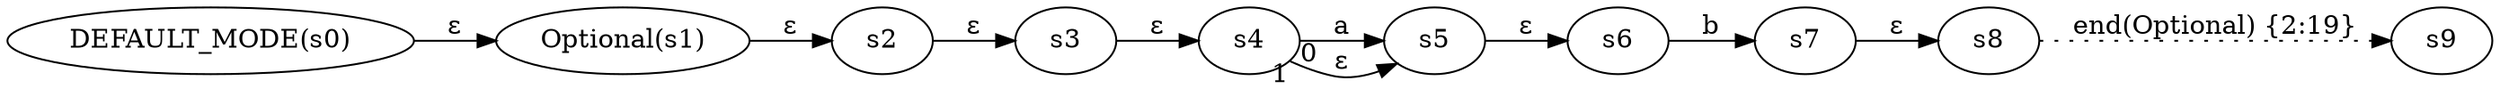 digraph ATN {
  rankdir=LR;

  "DEFAULT_MODE(s0)" -> "Optional(s1)" [label=ε]
  "Optional(s1)" -> s2 [label=ε]
  s2 -> s3 [label=ε]
  s3 -> s4 [label=ε]
  s4 -> s5 [label=a taillabel=0]
  s5 -> s6 [label=ε]
  s6 -> s7 [label=b]
  s7 -> s8 [label=ε]
  s8 -> s9 [label="end(Optional) {2:19}" style=dotted]
  s4 -> s5 [label=ε taillabel=1]
}